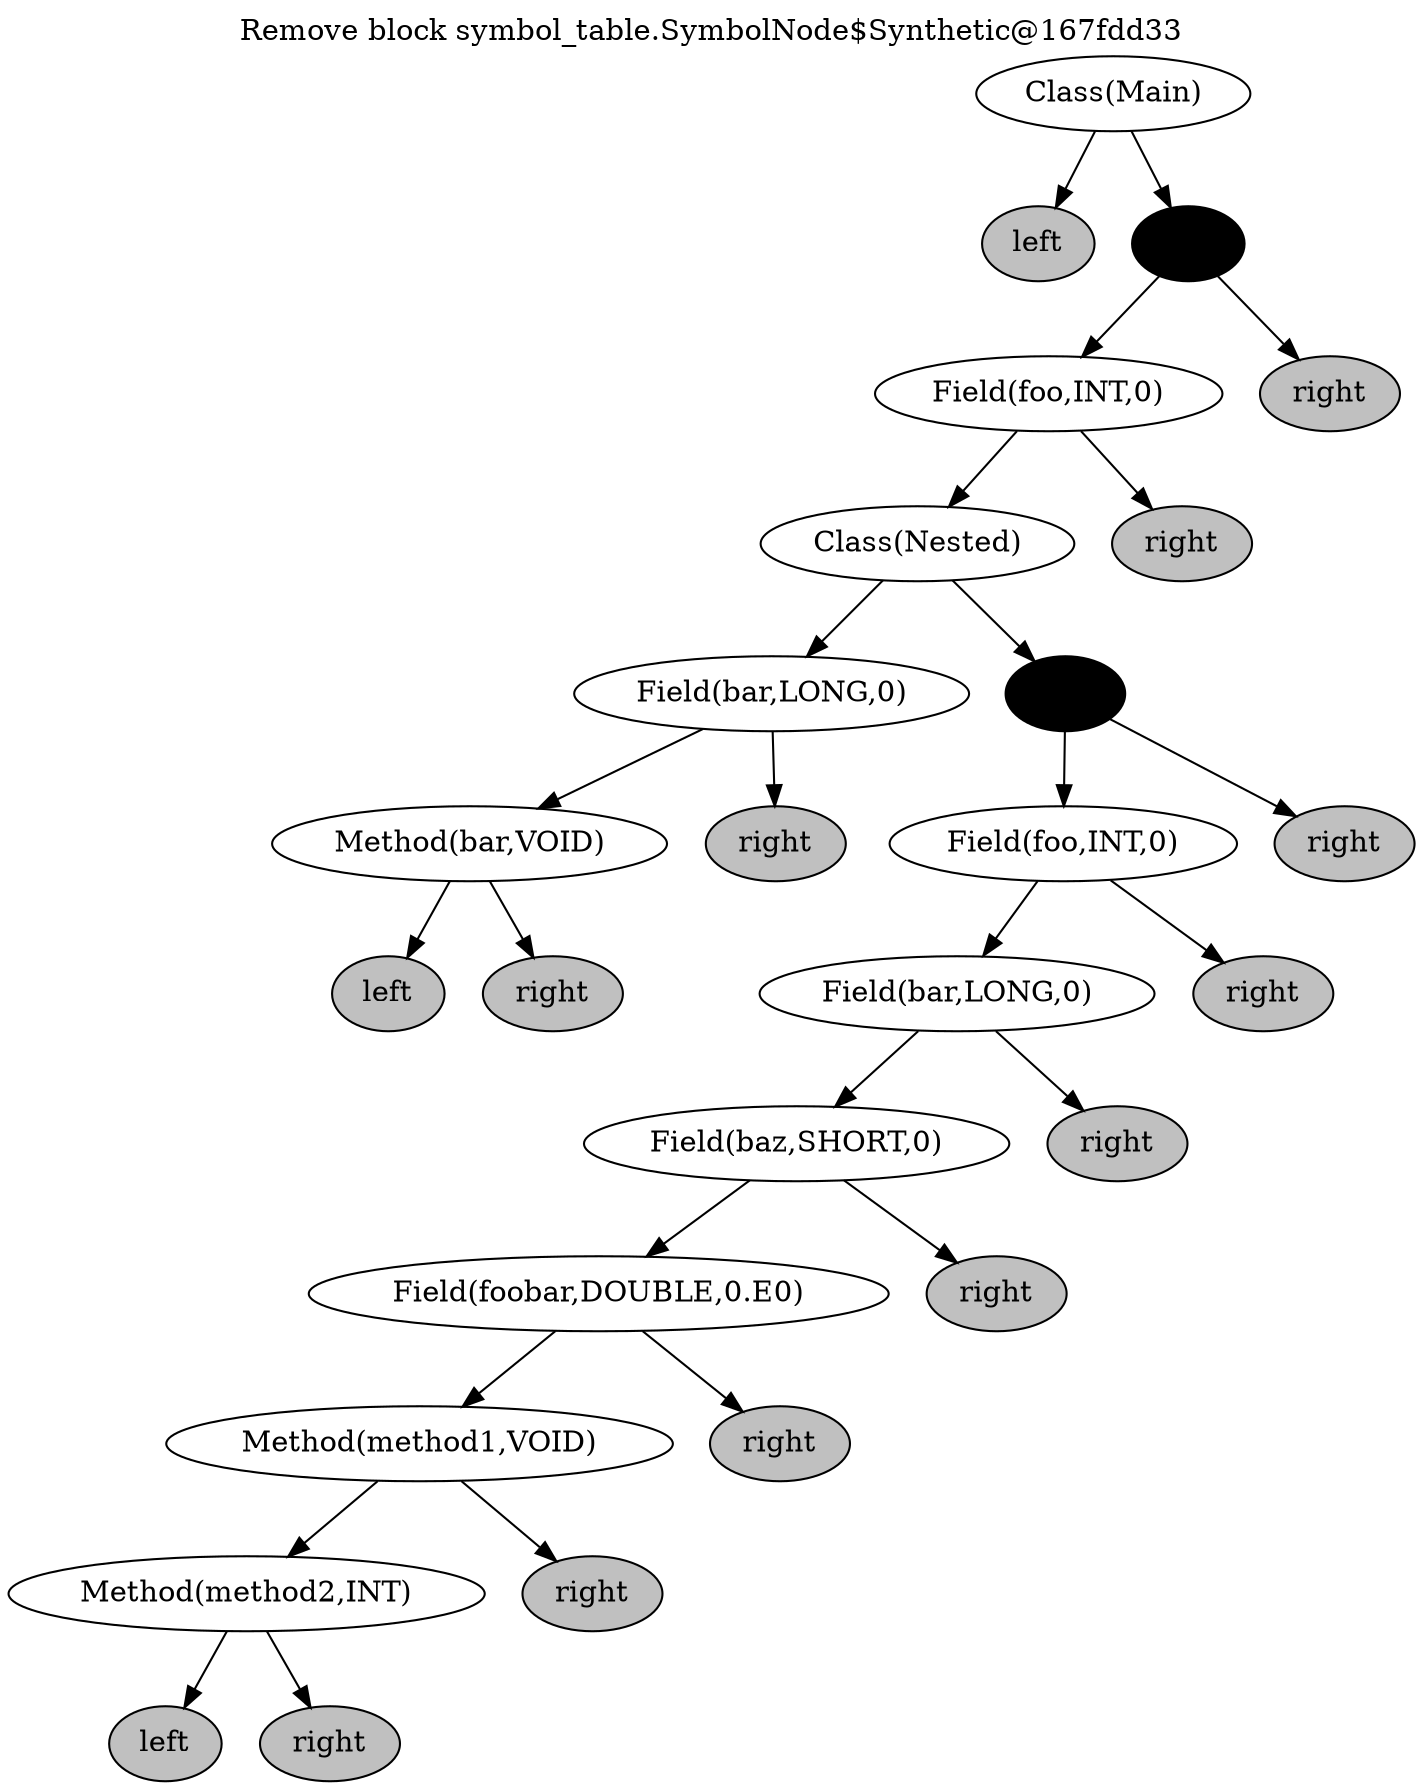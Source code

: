 digraph G {
	n0 [label="Class(Main)"];
	n0 -> n1;
	n0 -> n2;
	n1 [label="left", style=filled, fillcolor=gray];
	n2 [style=filled, fillcolor=black];
	n2 -> n5;
	n2 -> n6;
	n5 [label="Field(foo,INT,0)"];
	n5 -> n11;
	n5 -> n12;
	n11 [label="Class(Nested)"];
	n11 -> n23;
	n11 -> n24;
	n23 [label="Field(bar,LONG,0)"];
	n23 -> n47;
	n23 -> n48;
	n47 [label="Method(bar,VOID)"];
	n47 -> n95;
	n47 -> n96;
	n95 [label="left", style=filled, fillcolor=gray];
	n96 [label="right", style=filled, fillcolor=gray];
	n48 [label="right", style=filled, fillcolor=gray];
	n24 [style=filled, fillcolor=black];
	n24 -> n49;
	n24 -> n50;
	n49 [label="Field(foo,INT,0)"];
	n49 -> n99;
	n49 -> n100;
	n99 [label="Field(bar,LONG,0)"];
	n99 -> n199;
	n99 -> n200;
	n199 [label="Field(baz,SHORT,0)"];
	n199 -> n399;
	n199 -> n400;
	n399 [label="Field(foobar,DOUBLE,0.E0)"];
	n399 -> n799;
	n399 -> n800;
	n799 [label="Method(method1,VOID)"];
	n799 -> n1599;
	n799 -> n1600;
	n1599 [label="Method(method2,INT)"];
	n1599 -> n3199;
	n1599 -> n3200;
	n3199 [label="left", style=filled, fillcolor=gray];
	n3200 [label="right", style=filled, fillcolor=gray];
	n1600 [label="right", style=filled, fillcolor=gray];
	n800 [label="right", style=filled, fillcolor=gray];
	n400 [label="right", style=filled, fillcolor=gray];
	n200 [label="right", style=filled, fillcolor=gray];
	n100 [label="right", style=filled, fillcolor=gray];
	n50 [label="right", style=filled, fillcolor=gray];
	n12 [label="right", style=filled, fillcolor=gray];
	n6 [label="right", style=filled, fillcolor=gray];
labelloc="t";
label="Remove block symbol_table.SymbolNode$Synthetic@167fdd33";
}
